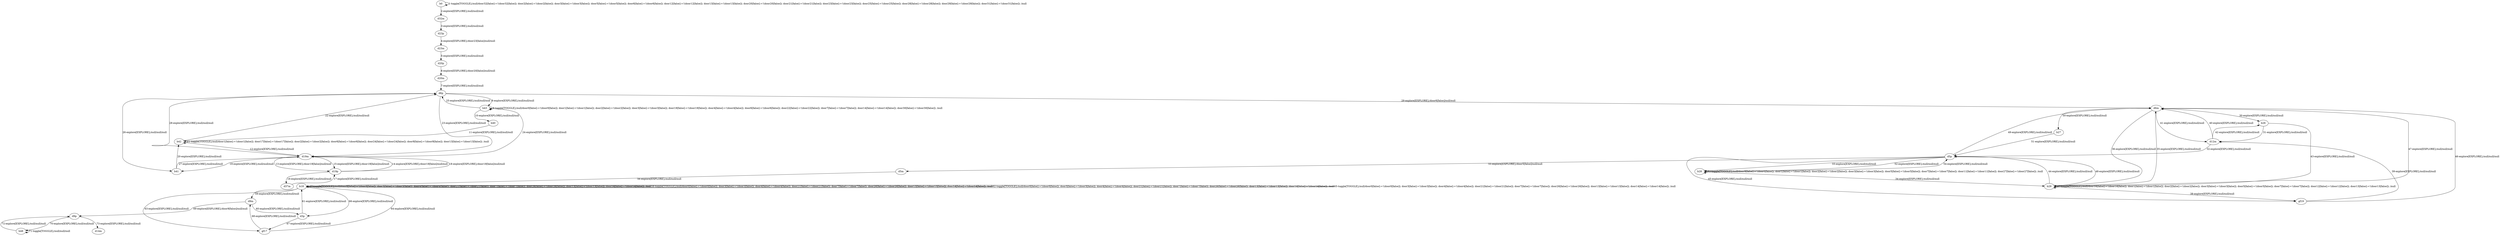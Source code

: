 # Total number of goals covered by this test: 1
# d9p --> d14m

digraph g {
"b0" -> "b0" [label = "1-toggle[TOGGLE];/null/door32[false]:=!(door32[false]); door2[false]:=!(door2[false]); door3[false]:=!(door3[false]); door5[false]:=!(door5[false]); door6[false]:=!(door6[false]); door12[false]:=!(door12[false]); door13[false]:=!(door13[false]); door20[false]:=!(door20[false]); door21[false]:=!(door21[false]); door23[false]:=!(door23[false]); door25[false]:=!(door25[false]); door28[false]:=!(door28[false]); door29[false]:=!(door29[false]); door31[false]:=!(door31[false]); /null"];
"b0" -> "d32m" [label = "2-explore[EXPLORE];/null/null/null"];
"d32m" -> "d23p" [label = "3-explore[EXPLORE];/null/null/null"];
"d23p" -> "d23m" [label = "4-explore[EXPLORE];/door23[false]/null/null"];
"d23m" -> "d20p" [label = "5-explore[EXPLORE];/null/null/null"];
"d20p" -> "d20m" [label = "6-explore[EXPLORE];/door20[false]/null/null"];
"d20m" -> "d6p" [label = "7-explore[EXPLORE];/null/null/null"];
"d6p" -> "b43" [label = "8-explore[EXPLORE];/null/null/null"];
"b43" -> "b43" [label = "9-toggle[TOGGLE];/null/door0[false]:=!(door0[false]); door1[false]:=!(door1[false]); door2[false]:=!(door2[false]); door3[false]:=!(door3[false]); door19[false]:=!(door19[false]); door4[false]:=!(door4[false]); door6[false]:=!(door6[false]); door22[false]:=!(door22[false]); door7[false]:=!(door7[false]); door14[false]:=!(door14[false]); door30[false]:=!(door30[false]); /null"];
"b43" -> "b40" [label = "10-explore[EXPLORE];/null/null/null"];
"b40" -> "b42" [label = "11-explore[EXPLORE];/null/null/null"];
"b42" -> "d19m" [label = "12-explore[EXPLORE];/null/null/null"];
"d19m" -> "d19p" [label = "13-explore[EXPLORE];/door19[false]/null/null"];
"d19p" -> "d19m" [label = "14-explore[EXPLORE];/door19[false]/null/null"];
"d19m" -> "d19p" [label = "15-explore[EXPLORE];/door19[false]/null/null"];
"d19p" -> "d37m" [label = "16-explore[EXPLORE];/null/null/null"];
"d37m" -> "d19p" [label = "17-explore[EXPLORE];/null/null/null"];
"d19p" -> "d19m" [label = "18-explore[EXPLORE];/door19[false]/null/null"];
"d19m" -> "b41" [label = "19-explore[EXPLORE];/null/null/null"];
"b41" -> "b42" [label = "20-explore[EXPLORE];/null/null/null"];
"b42" -> "b42" [label = "21-toggle[TOGGLE];/null/door1[false]:=!(door1[false]); door17[false]:=!(door17[false]); door2[false]:=!(door2[false]); door6[false]:=!(door6[false]); door24[false]:=!(door24[false]); door9[false]:=!(door9[false]); door13[false]:=!(door13[false]); /null"];
"b42" -> "d6p" [label = "22-explore[EXPLORE];/null/null/null"];
"d6p" -> "d19m" [label = "23-explore[EXPLORE];/null/null/null"];
"d19m" -> "b43" [label = "24-explore[EXPLORE];/null/null/null"];
"b43" -> "d6p" [label = "25-explore[EXPLORE];/null/null/null"];
"d6p" -> "b41" [label = "26-explore[EXPLORE];/null/null/null"];
"b41" -> "d19m" [label = "27-explore[EXPLORE];/null/null/null"];
"d19m" -> "d6p" [label = "28-explore[EXPLORE];/null/null/null"];
"d6p" -> "d6m" [label = "29-explore[EXPLORE];/door6[false]/null/null"];
"d6m" -> "b26" [label = "30-explore[EXPLORE];/null/null/null"];
"b26" -> "d12m" [label = "31-explore[EXPLORE];/null/null/null"];
"d12m" -> "d5p" [label = "32-explore[EXPLORE];/null/null/null"];
"d5p" -> "b28" [label = "33-explore[EXPLORE];/null/null/null"];
"b28" -> "b29" [label = "34-explore[EXPLORE];/null/null/null"];
"b29" -> "d6m" [label = "35-explore[EXPLORE];/null/null/null"];
"d6m" -> "b29" [label = "36-explore[EXPLORE];/null/null/null"];
"b29" -> "b29" [label = "37-toggle[TOGGLE];/null/door16[false]:=!(door16[false]); door1[false]:=!(door1[false]); door2[false]:=!(door2[false]); door3[false]:=!(door3[false]); door5[false]:=!(door5[false]); door7[false]:=!(door7[false]); door12[false]:=!(door12[false]); door13[false]:=!(door13[false]); /null"];
"b29" -> "gf19" [label = "38-explore[EXPLORE];/null/null/null"];
"gf19" -> "d12m" [label = "39-explore[EXPLORE];/null/null/null"];
"d12m" -> "d6m" [label = "40-explore[EXPLORE];/null/null/null"];
"d6m" -> "d12m" [label = "41-explore[EXPLORE];/null/null/null"];
"d12m" -> "b26" [label = "42-explore[EXPLORE];/null/null/null"];
"b26" -> "b29" [label = "43-explore[EXPLORE];/null/null/null"];
"b29" -> "d5p" [label = "44-explore[EXPLORE];/null/null/null"];
"d5p" -> "gf19" [label = "45-explore[EXPLORE];/null/null/null"];
"gf19" -> "d6m" [label = "46-explore[EXPLORE];/null/null/null"];
"d6m" -> "b29" [label = "47-explore[EXPLORE];/null/null/null"];
"b29" -> "d5p" [label = "48-explore[EXPLORE];/null/null/null"];
"d5p" -> "d6m" [label = "49-explore[EXPLORE];/null/null/null"];
"d6m" -> "b27" [label = "50-explore[EXPLORE];/null/null/null"];
"b27" -> "d5p" [label = "51-explore[EXPLORE];/null/null/null"];
"d5p" -> "b28" [label = "52-explore[EXPLORE];/null/null/null"];
"b28" -> "b28" [label = "53-toggle[TOGGLE];/null/door0[false]:=!(door0[false]); door1[false]:=!(door1[false]); door2[false]:=!(door2[false]); door3[false]:=!(door3[false]); door5[false]:=!(door5[false]); door7[false]:=!(door7[false]); door11[false]:=!(door11[false]); door27[false]:=!(door27[false]); /null"];
"b28" -> "d5p" [label = "54-explore[EXPLORE];/null/null/null"];
"d5p" -> "d5m" [label = "55-explore[EXPLORE];/door5[false]/null/null"];
"d5m" -> "b18" [label = "56-explore[EXPLORE];/null/null/null"];
"b18" -> "b18" [label = "57-toggle[TOGGLE];/null/door0[false]:=!(door0[false]); door3[false]:=!(door3[false]); door4[false]:=!(door4[false]); door21[false]:=!(door21[false]); door7[false]:=!(door7[false]); door26[false]:=!(door26[false]); door13[false]:=!(door13[false]); door14[false]:=!(door14[false]); /null"];
"b18" -> "b18" [label = "58-toggle[TOGGLE];/null/door0[false]:=!(door0[false]); door3[false]:=!(door3[false]); door4[false]:=!(door4[false]); door21[false]:=!(door21[false]); door7[false]:=!(door7[false]); door26[false]:=!(door26[false]); door13[false]:=!(door13[false]); door14[false]:=!(door14[false]); /null"];
"b18" -> "d9m" [label = "59-explore[EXPLORE];/null/null/null"];
"d9m" -> "d3p" [label = "60-explore[EXPLORE];/null/null/null"];
"d3p" -> "b18" [label = "61-explore[EXPLORE];/null/null/null"];
"b18" -> "b18" [label = "62-toggle[TOGGLE];/null/door0[false]:=!(door0[false]); door3[false]:=!(door3[false]); door4[false]:=!(door4[false]); door21[false]:=!(door21[false]); door7[false]:=!(door7[false]); door26[false]:=!(door26[false]); door13[false]:=!(door13[false]); door14[false]:=!(door14[false]); /null"];
"b18" -> "gf17" [label = "63-explore[EXPLORE];/null/null/null"];
"gf17" -> "b18" [label = "64-explore[EXPLORE];/null/null/null"];
"b18" -> "b18" [label = "65-toggle[TOGGLE];/null/door0[false]:=!(door0[false]); door3[false]:=!(door3[false]); door4[false]:=!(door4[false]); door21[false]:=!(door21[false]); door7[false]:=!(door7[false]); door26[false]:=!(door26[false]); door13[false]:=!(door13[false]); door14[false]:=!(door14[false]); /null"];
"b18" -> "d3p" [label = "66-explore[EXPLORE];/null/null/null"];
"d3p" -> "gf17" [label = "67-explore[EXPLORE];/null/null/null"];
"gf17" -> "d9m" [label = "68-explore[EXPLORE];/null/null/null"];
"d9m" -> "d9p" [label = "69-explore[EXPLORE];/door9[false]/null/null"];
"d9p" -> "b48" [label = "70-explore[EXPLORE];/null/null/null"];
"b48" -> "b48" [label = "71-toggle[TOGGLE];/null/null/null"];
"b48" -> "d9p" [label = "72-explore[EXPLORE];/null/null/null"];
"d9p" -> "d14m" [label = "73-explore[EXPLORE];/null/null/null"];
}